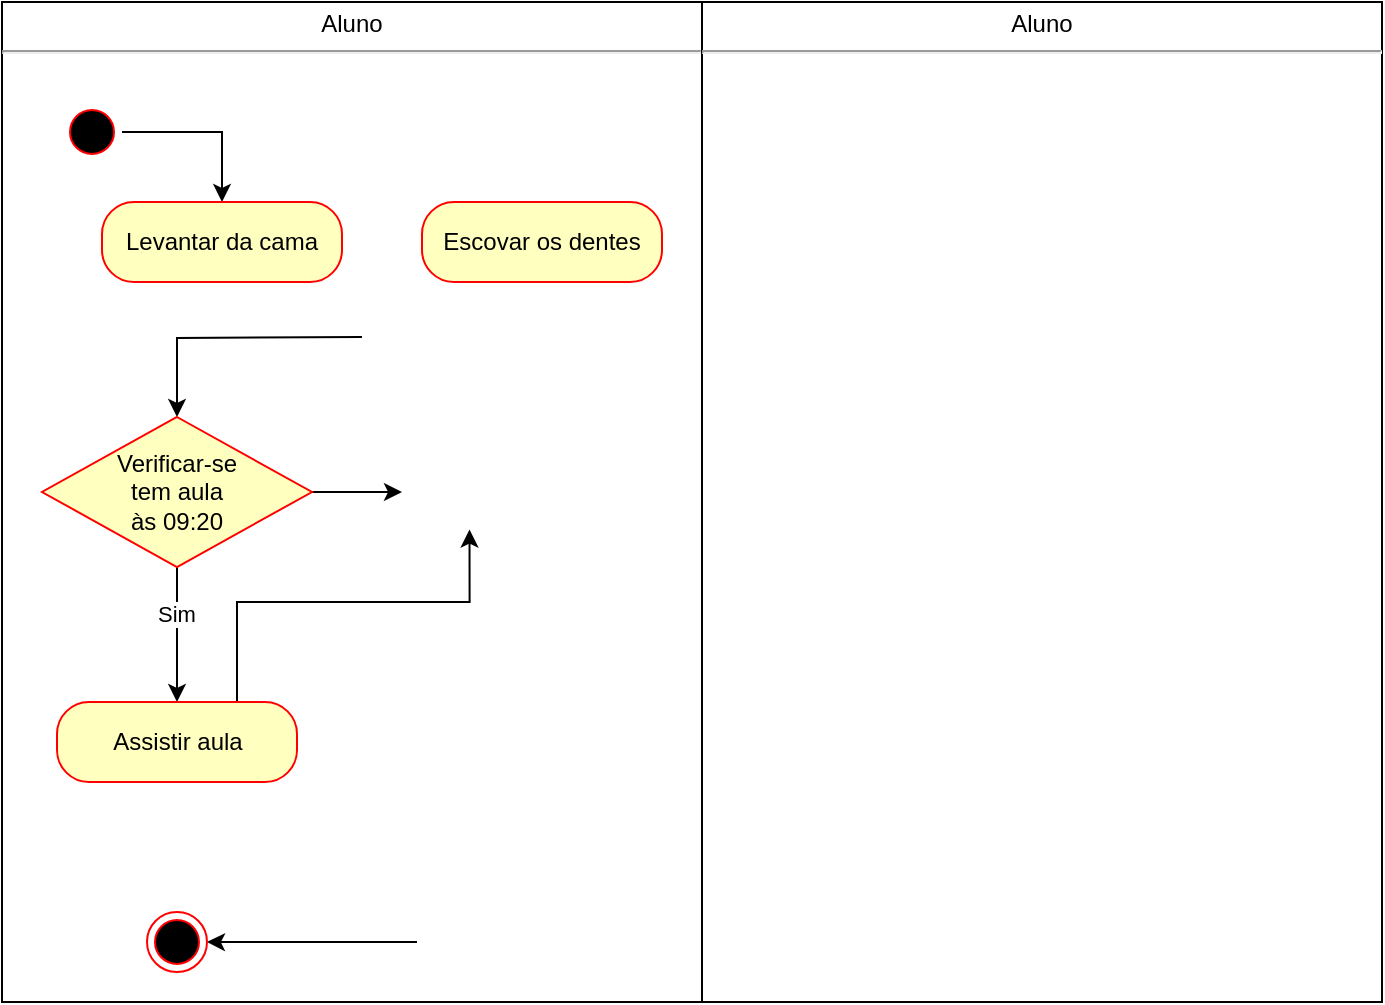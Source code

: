 <mxfile version="16.6.2" type="github">
  <diagram id="ZEX48tybaz3WDPqDXiuD" name="Page-1">
    <mxGraphModel dx="1021" dy="584" grid="1" gridSize="10" guides="1" tooltips="1" connect="1" arrows="1" fold="1" page="1" pageScale="1" pageWidth="1169" pageHeight="827" math="0" shadow="0">
      <root>
        <mxCell id="0" />
        <mxCell id="1" parent="0" />
        <mxCell id="3zqD0T_lnfzhav-kkuIM-1" value="&lt;p style=&quot;margin: 4px 0px 0px ; text-align: center&quot;&gt;Aluno&lt;/p&gt;&lt;hr&gt;&lt;p style=&quot;margin: 0px ; margin-left: 8px&quot;&gt;&lt;br&gt;&lt;/p&gt;" style="verticalAlign=top;align=left;overflow=fill;fontSize=12;fontFamily=Helvetica;html=1;" vertex="1" parent="1">
          <mxGeometry x="230" y="270" width="350" height="500" as="geometry" />
        </mxCell>
        <mxCell id="3zqD0T_lnfzhav-kkuIM-2" style="edgeStyle=orthogonalEdgeStyle;rounded=0;orthogonalLoop=1;jettySize=auto;html=1;exitX=1;exitY=0.5;exitDx=0;exitDy=0;entryX=0.5;entryY=0;entryDx=0;entryDy=0;" edge="1" parent="1" source="3zqD0T_lnfzhav-kkuIM-3" target="3zqD0T_lnfzhav-kkuIM-5">
          <mxGeometry relative="1" as="geometry" />
        </mxCell>
        <mxCell id="3zqD0T_lnfzhav-kkuIM-3" value="" style="ellipse;html=1;shape=startState;fillColor=#000000;strokeColor=#ff0000;" vertex="1" parent="1">
          <mxGeometry x="260" y="320" width="30" height="30" as="geometry" />
        </mxCell>
        <mxCell id="3zqD0T_lnfzhav-kkuIM-5" value="Levantar da cama" style="rounded=1;whiteSpace=wrap;html=1;arcSize=40;fontColor=#000000;fillColor=#ffffc0;strokeColor=#ff0000;" vertex="1" parent="1">
          <mxGeometry x="280" y="370" width="120" height="40" as="geometry" />
        </mxCell>
        <mxCell id="3zqD0T_lnfzhav-kkuIM-12" value="Escovar os dentes" style="rounded=1;whiteSpace=wrap;html=1;arcSize=40;fontColor=#000000;fillColor=#ffffc0;strokeColor=#ff0000;" vertex="1" parent="1">
          <mxGeometry x="440" y="370" width="120" height="40" as="geometry" />
        </mxCell>
        <mxCell id="3zqD0T_lnfzhav-kkuIM-15" style="edgeStyle=orthogonalEdgeStyle;rounded=0;orthogonalLoop=1;jettySize=auto;html=1;exitX=0;exitY=0.5;exitDx=0;exitDy=0;entryX=0.5;entryY=0;entryDx=0;entryDy=0;" edge="1" parent="1" target="3zqD0T_lnfzhav-kkuIM-20">
          <mxGeometry relative="1" as="geometry">
            <mxPoint x="410" y="437.5" as="sourcePoint" />
          </mxGeometry>
        </mxCell>
        <mxCell id="3zqD0T_lnfzhav-kkuIM-17" style="edgeStyle=orthogonalEdgeStyle;rounded=0;jumpStyle=sharp;orthogonalLoop=1;jettySize=auto;html=1;exitX=1;exitY=0.5;exitDx=0;exitDy=0;entryX=0;entryY=0.5;entryDx=0;entryDy=0;" edge="1" parent="1" source="3zqD0T_lnfzhav-kkuIM-20">
          <mxGeometry relative="1" as="geometry">
            <mxPoint x="430" y="515" as="targetPoint" />
          </mxGeometry>
        </mxCell>
        <mxCell id="3zqD0T_lnfzhav-kkuIM-18" style="edgeStyle=orthogonalEdgeStyle;rounded=0;jumpStyle=sharp;orthogonalLoop=1;jettySize=auto;html=1;exitX=0.5;exitY=1;exitDx=0;exitDy=0;entryX=0.5;entryY=0;entryDx=0;entryDy=0;" edge="1" parent="1" source="3zqD0T_lnfzhav-kkuIM-20" target="3zqD0T_lnfzhav-kkuIM-22">
          <mxGeometry relative="1" as="geometry">
            <Array as="points">
              <mxPoint x="318" y="560" />
              <mxPoint x="318" y="560" />
            </Array>
          </mxGeometry>
        </mxCell>
        <mxCell id="3zqD0T_lnfzhav-kkuIM-19" value="Sim" style="edgeLabel;html=1;align=center;verticalAlign=middle;resizable=0;points=[];" vertex="1" connectable="0" parent="3zqD0T_lnfzhav-kkuIM-18">
          <mxGeometry x="-0.304" y="-1" relative="1" as="geometry">
            <mxPoint as="offset" />
          </mxGeometry>
        </mxCell>
        <mxCell id="3zqD0T_lnfzhav-kkuIM-20" value="Verificar-se &lt;br&gt;tem aula&lt;br&gt;às 09:20" style="rhombus;whiteSpace=wrap;html=1;fillColor=#ffffc0;strokeColor=#ff0000;" vertex="1" parent="1">
          <mxGeometry x="250" y="477.5" width="135" height="75" as="geometry" />
        </mxCell>
        <mxCell id="3zqD0T_lnfzhav-kkuIM-21" style="edgeStyle=orthogonalEdgeStyle;rounded=0;jumpStyle=sharp;orthogonalLoop=1;jettySize=auto;html=1;exitX=0.75;exitY=0;exitDx=0;exitDy=0;entryX=0;entryY=1;entryDx=0;entryDy=0;" edge="1" parent="1" source="3zqD0T_lnfzhav-kkuIM-22">
          <mxGeometry relative="1" as="geometry">
            <Array as="points">
              <mxPoint x="348" y="570" />
              <mxPoint x="464" y="570" />
            </Array>
            <mxPoint x="463.75" y="533.75" as="targetPoint" />
          </mxGeometry>
        </mxCell>
        <mxCell id="3zqD0T_lnfzhav-kkuIM-22" value="Assistir aula" style="rounded=1;whiteSpace=wrap;html=1;arcSize=40;fontColor=#000000;fillColor=#ffffc0;strokeColor=#ff0000;" vertex="1" parent="1">
          <mxGeometry x="257.5" y="620" width="120" height="40" as="geometry" />
        </mxCell>
        <mxCell id="3zqD0T_lnfzhav-kkuIM-41" style="edgeStyle=orthogonalEdgeStyle;rounded=0;jumpStyle=sharp;orthogonalLoop=1;jettySize=auto;html=1;exitX=0;exitY=0.5;exitDx=0;exitDy=0;entryX=1;entryY=0.5;entryDx=0;entryDy=0;" edge="1" parent="1" target="3zqD0T_lnfzhav-kkuIM-43">
          <mxGeometry relative="1" as="geometry">
            <mxPoint x="437.5" y="740" as="sourcePoint" />
          </mxGeometry>
        </mxCell>
        <mxCell id="3zqD0T_lnfzhav-kkuIM-43" value="" style="ellipse;html=1;shape=endState;fillColor=#000000;strokeColor=#ff0000;" vertex="1" parent="1">
          <mxGeometry x="302.5" y="725" width="30" height="30" as="geometry" />
        </mxCell>
        <mxCell id="3zqD0T_lnfzhav-kkuIM-46" value="&lt;p style=&quot;margin: 4px 0px 0px ; text-align: center&quot;&gt;Aluno&lt;/p&gt;&lt;hr&gt;&lt;p style=&quot;margin: 0px ; margin-left: 8px&quot;&gt;&lt;br&gt;&lt;/p&gt;" style="verticalAlign=top;align=left;overflow=fill;fontSize=12;fontFamily=Helvetica;html=1;" vertex="1" parent="1">
          <mxGeometry x="580" y="270" width="340" height="500" as="geometry" />
        </mxCell>
      </root>
    </mxGraphModel>
  </diagram>
</mxfile>
